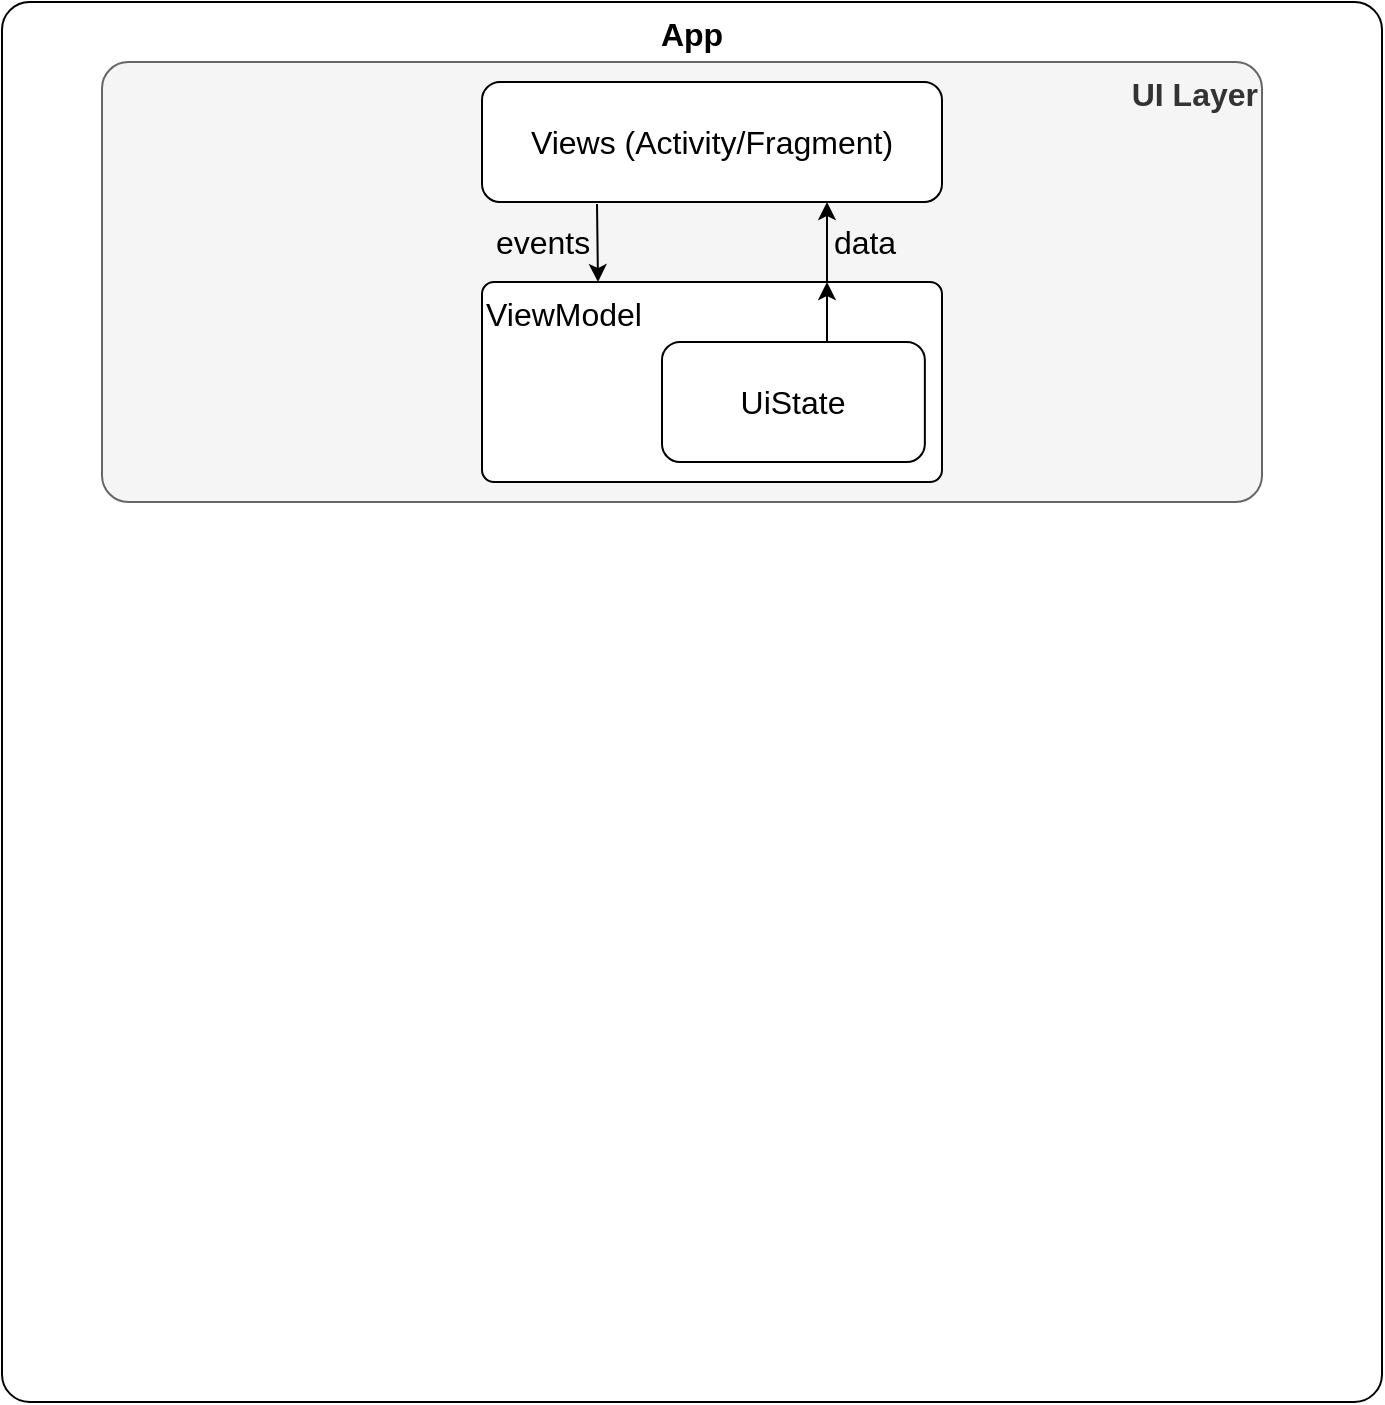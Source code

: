 <mxfile version="20.2.0" type="github">
  <diagram id="oBE8f1UtL92knXGjOLka" name="Page-1">
    <mxGraphModel dx="677" dy="363" grid="1" gridSize="10" guides="1" tooltips="1" connect="1" arrows="1" fold="1" page="1" pageScale="1" pageWidth="850" pageHeight="1100" math="0" shadow="0">
      <root>
        <mxCell id="0" />
        <mxCell id="1" parent="0" />
        <mxCell id="RZMFcMmQt7Naa4l_z_NT-1" value="&lt;span style=&quot;font-size: 16px;&quot;&gt;&lt;b&gt;App&lt;/b&gt;&lt;/span&gt;" style="rounded=1;whiteSpace=wrap;html=1;verticalAlign=top;arcSize=2;" vertex="1" parent="1">
          <mxGeometry x="70" y="30" width="690" height="700" as="geometry" />
        </mxCell>
        <mxCell id="RZMFcMmQt7Naa4l_z_NT-2" value="UI Layer" style="rounded=1;whiteSpace=wrap;html=1;fontSize=16;fontStyle=1;align=right;verticalAlign=top;arcSize=6;fillColor=#f5f5f5;fontColor=#333333;strokeColor=#666666;" vertex="1" parent="1">
          <mxGeometry x="120" y="60" width="580" height="220" as="geometry" />
        </mxCell>
        <mxCell id="RZMFcMmQt7Naa4l_z_NT-5" value="" style="group" vertex="1" connectable="0" parent="1">
          <mxGeometry x="310" y="170" width="230" height="100" as="geometry" />
        </mxCell>
        <mxCell id="RZMFcMmQt7Naa4l_z_NT-3" value="ViewModel" style="rounded=1;whiteSpace=wrap;html=1;fontSize=16;verticalAlign=top;align=left;arcSize=6;" vertex="1" parent="RZMFcMmQt7Naa4l_z_NT-5">
          <mxGeometry width="230.0" height="100" as="geometry" />
        </mxCell>
        <mxCell id="RZMFcMmQt7Naa4l_z_NT-9" style="edgeStyle=orthogonalEdgeStyle;rounded=0;orthogonalLoop=1;jettySize=auto;html=1;exitX=0.5;exitY=0;exitDx=0;exitDy=0;entryX=0.75;entryY=0;entryDx=0;entryDy=0;labelBackgroundColor=none;fontSize=16;" edge="1" parent="RZMFcMmQt7Naa4l_z_NT-5" source="RZMFcMmQt7Naa4l_z_NT-4" target="RZMFcMmQt7Naa4l_z_NT-3">
          <mxGeometry relative="1" as="geometry" />
        </mxCell>
        <mxCell id="RZMFcMmQt7Naa4l_z_NT-4" value="UiState" style="rounded=1;whiteSpace=wrap;html=1;fontSize=16;" vertex="1" parent="RZMFcMmQt7Naa4l_z_NT-5">
          <mxGeometry x="89.996" y="30" width="131.429" height="60" as="geometry" />
        </mxCell>
        <mxCell id="RZMFcMmQt7Naa4l_z_NT-7" value="events" style="edgeStyle=orthogonalEdgeStyle;rounded=0;orthogonalLoop=1;jettySize=auto;html=1;exitX=0.25;exitY=1;exitDx=0;exitDy=0;fontSize=16;labelBackgroundColor=none;" edge="1" parent="1">
          <mxGeometry x="-0.013" y="-28" relative="1" as="geometry">
            <mxPoint x="367.5" y="131.0" as="sourcePoint" />
            <mxPoint x="368" y="170" as="targetPoint" />
            <mxPoint as="offset" />
          </mxGeometry>
        </mxCell>
        <mxCell id="RZMFcMmQt7Naa4l_z_NT-6" value="Views (Activity/Fragment)" style="rounded=1;whiteSpace=wrap;html=1;fontSize=16;" vertex="1" parent="1">
          <mxGeometry x="310" y="70" width="230" height="60" as="geometry" />
        </mxCell>
        <mxCell id="RZMFcMmQt7Naa4l_z_NT-8" value="data" style="edgeStyle=orthogonalEdgeStyle;rounded=0;orthogonalLoop=1;jettySize=auto;html=1;exitX=0.75;exitY=0;exitDx=0;exitDy=0;entryX=0.75;entryY=1;entryDx=0;entryDy=0;labelBackgroundColor=none;fontSize=16;" edge="1" parent="1" source="RZMFcMmQt7Naa4l_z_NT-3" target="RZMFcMmQt7Naa4l_z_NT-6">
          <mxGeometry y="-18" relative="1" as="geometry">
            <mxPoint as="offset" />
          </mxGeometry>
        </mxCell>
      </root>
    </mxGraphModel>
  </diagram>
</mxfile>
